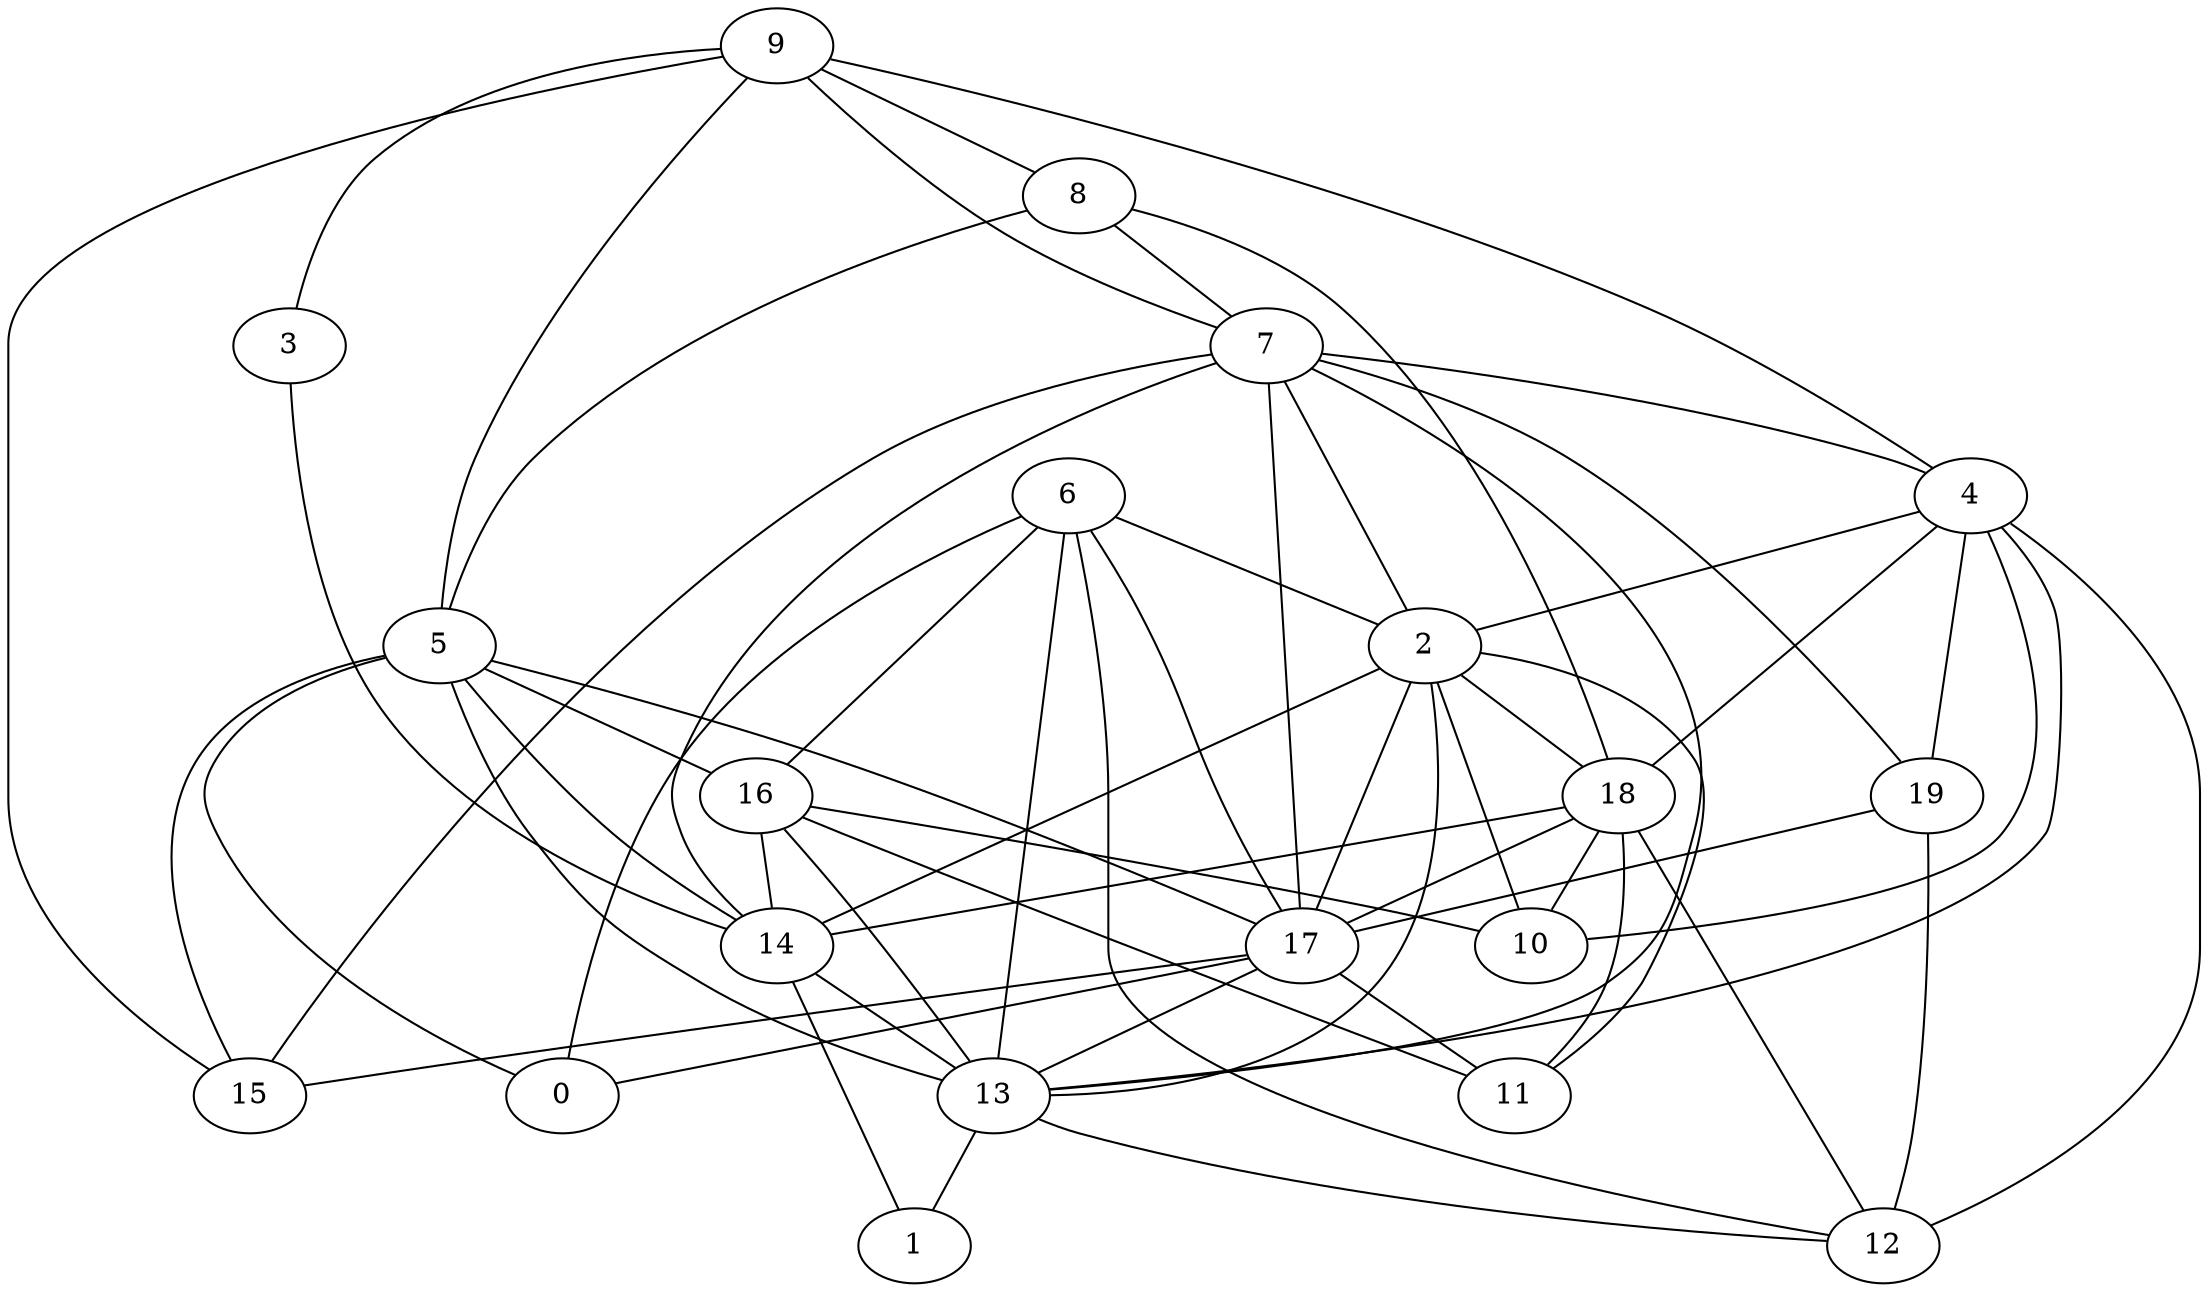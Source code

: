 digraph GG_graph {

subgraph G_graph {
edge [color = black]
"14" -> "1" [dir = none]
"8" -> "5" [dir = none]
"5" -> "15" [dir = none]
"5" -> "17" [dir = none]
"5" -> "14" [dir = none]
"5" -> "13" [dir = none]
"4" -> "19" [dir = none]
"4" -> "2" [dir = none]
"4" -> "10" [dir = none]
"2" -> "10" [dir = none]
"2" -> "17" [dir = none]
"2" -> "18" [dir = none]
"18" -> "14" [dir = none]
"18" -> "17" [dir = none]
"3" -> "14" [dir = none]
"16" -> "13" [dir = none]
"16" -> "11" [dir = none]
"13" -> "12" [dir = none]
"13" -> "1" [dir = none]
"19" -> "12" [dir = none]
"19" -> "17" [dir = none]
"6" -> "13" [dir = none]
"6" -> "17" [dir = none]
"6" -> "12" [dir = none]
"6" -> "16" [dir = none]
"6" -> "0" [dir = none]
"9" -> "3" [dir = none]
"9" -> "8" [dir = none]
"9" -> "7" [dir = none]
"9" -> "4" [dir = none]
"7" -> "15" [dir = none]
"7" -> "4" [dir = none]
"7" -> "13" [dir = none]
"7" -> "14" [dir = none]
"17" -> "11" [dir = none]
"17" -> "13" [dir = none]
"17" -> "0" [dir = none]
"17" -> "15" [dir = none]
"4" -> "18" [dir = none]
"16" -> "10" [dir = none]
"5" -> "16" [dir = none]
"2" -> "11" [dir = none]
"2" -> "13" [dir = none]
"9" -> "15" [dir = none]
"18" -> "10" [dir = none]
"7" -> "17" [dir = none]
"14" -> "13" [dir = none]
"5" -> "0" [dir = none]
"16" -> "14" [dir = none]
"2" -> "14" [dir = none]
"8" -> "7" [dir = none]
"18" -> "11" [dir = none]
"9" -> "5" [dir = none]
"8" -> "18" [dir = none]
"18" -> "12" [dir = none]
"7" -> "19" [dir = none]
"6" -> "2" [dir = none]
"4" -> "13" [dir = none]
"4" -> "12" [dir = none]
"7" -> "2" [dir = none]
}

}
